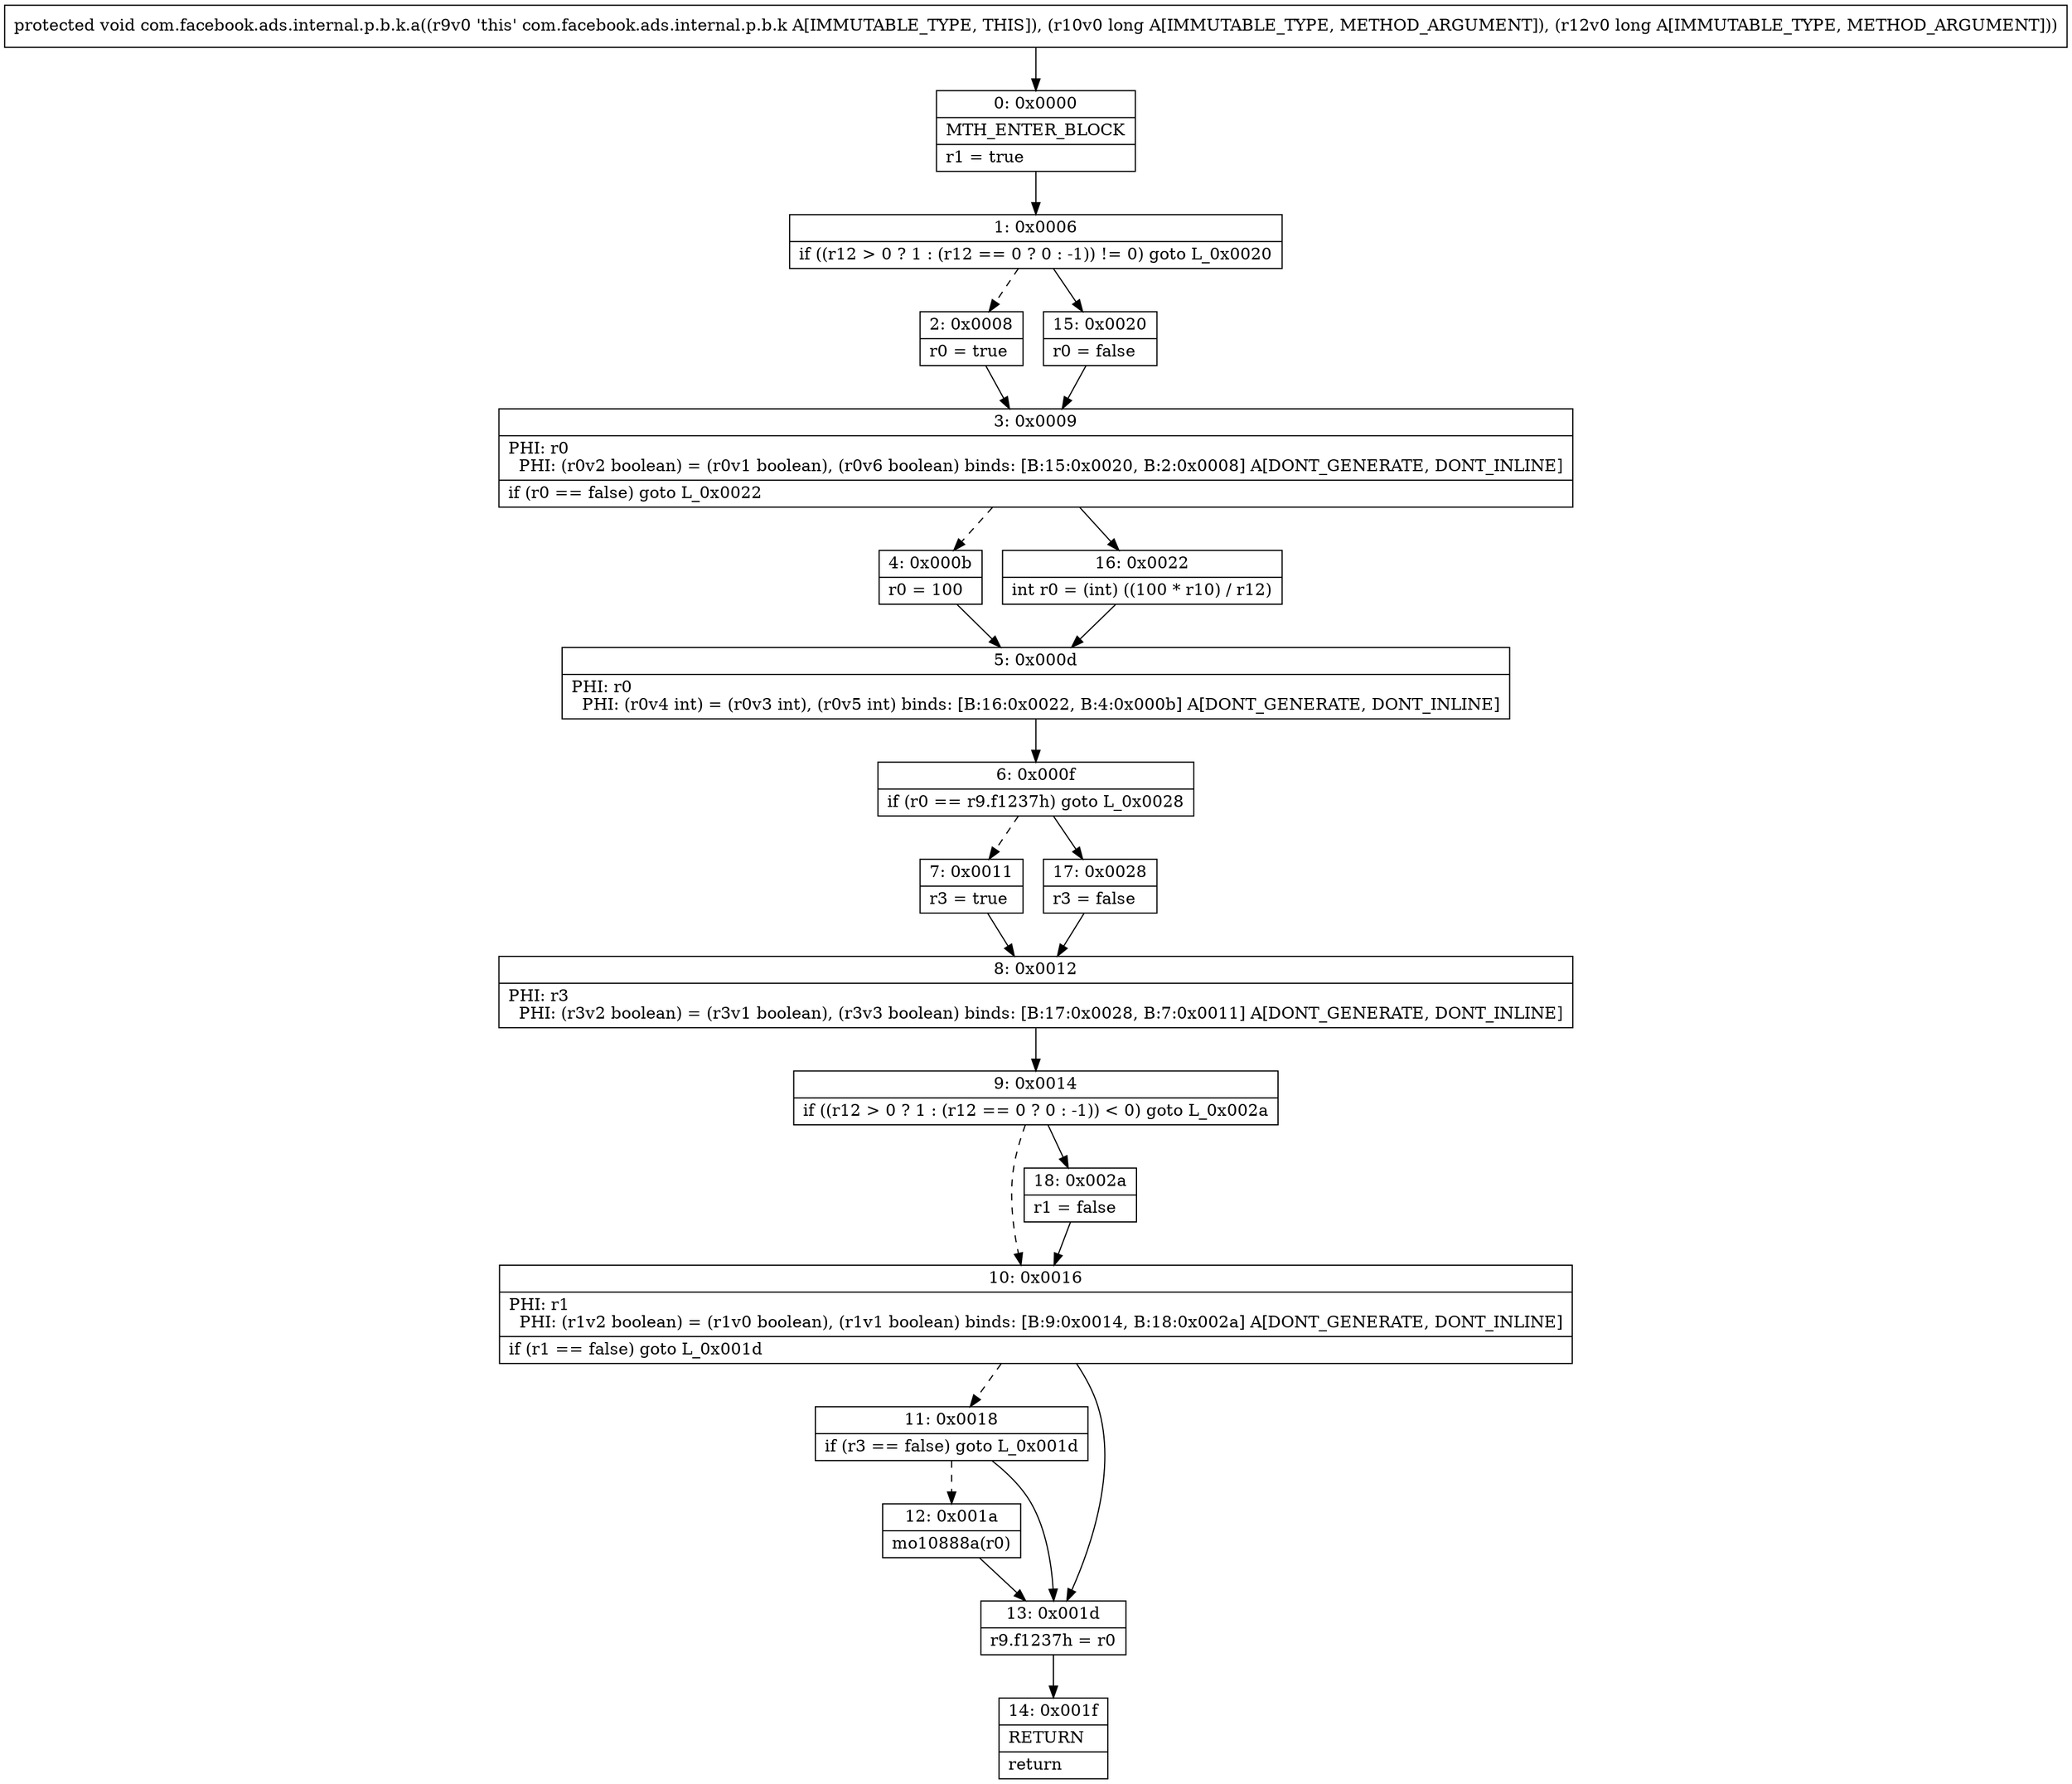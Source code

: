 digraph "CFG forcom.facebook.ads.internal.p.b.k.a(JJ)V" {
Node_0 [shape=record,label="{0\:\ 0x0000|MTH_ENTER_BLOCK\l|r1 = true\l}"];
Node_1 [shape=record,label="{1\:\ 0x0006|if ((r12 \> 0 ? 1 : (r12 == 0 ? 0 : \-1)) != 0) goto L_0x0020\l}"];
Node_2 [shape=record,label="{2\:\ 0x0008|r0 = true\l}"];
Node_3 [shape=record,label="{3\:\ 0x0009|PHI: r0 \l  PHI: (r0v2 boolean) = (r0v1 boolean), (r0v6 boolean) binds: [B:15:0x0020, B:2:0x0008] A[DONT_GENERATE, DONT_INLINE]\l|if (r0 == false) goto L_0x0022\l}"];
Node_4 [shape=record,label="{4\:\ 0x000b|r0 = 100\l}"];
Node_5 [shape=record,label="{5\:\ 0x000d|PHI: r0 \l  PHI: (r0v4 int) = (r0v3 int), (r0v5 int) binds: [B:16:0x0022, B:4:0x000b] A[DONT_GENERATE, DONT_INLINE]\l}"];
Node_6 [shape=record,label="{6\:\ 0x000f|if (r0 == r9.f1237h) goto L_0x0028\l}"];
Node_7 [shape=record,label="{7\:\ 0x0011|r3 = true\l}"];
Node_8 [shape=record,label="{8\:\ 0x0012|PHI: r3 \l  PHI: (r3v2 boolean) = (r3v1 boolean), (r3v3 boolean) binds: [B:17:0x0028, B:7:0x0011] A[DONT_GENERATE, DONT_INLINE]\l}"];
Node_9 [shape=record,label="{9\:\ 0x0014|if ((r12 \> 0 ? 1 : (r12 == 0 ? 0 : \-1)) \< 0) goto L_0x002a\l}"];
Node_10 [shape=record,label="{10\:\ 0x0016|PHI: r1 \l  PHI: (r1v2 boolean) = (r1v0 boolean), (r1v1 boolean) binds: [B:9:0x0014, B:18:0x002a] A[DONT_GENERATE, DONT_INLINE]\l|if (r1 == false) goto L_0x001d\l}"];
Node_11 [shape=record,label="{11\:\ 0x0018|if (r3 == false) goto L_0x001d\l}"];
Node_12 [shape=record,label="{12\:\ 0x001a|mo10888a(r0)\l}"];
Node_13 [shape=record,label="{13\:\ 0x001d|r9.f1237h = r0\l}"];
Node_14 [shape=record,label="{14\:\ 0x001f|RETURN\l|return\l}"];
Node_15 [shape=record,label="{15\:\ 0x0020|r0 = false\l}"];
Node_16 [shape=record,label="{16\:\ 0x0022|int r0 = (int) ((100 * r10) \/ r12)\l}"];
Node_17 [shape=record,label="{17\:\ 0x0028|r3 = false\l}"];
Node_18 [shape=record,label="{18\:\ 0x002a|r1 = false\l}"];
MethodNode[shape=record,label="{protected void com.facebook.ads.internal.p.b.k.a((r9v0 'this' com.facebook.ads.internal.p.b.k A[IMMUTABLE_TYPE, THIS]), (r10v0 long A[IMMUTABLE_TYPE, METHOD_ARGUMENT]), (r12v0 long A[IMMUTABLE_TYPE, METHOD_ARGUMENT])) }"];
MethodNode -> Node_0;
Node_0 -> Node_1;
Node_1 -> Node_2[style=dashed];
Node_1 -> Node_15;
Node_2 -> Node_3;
Node_3 -> Node_4[style=dashed];
Node_3 -> Node_16;
Node_4 -> Node_5;
Node_5 -> Node_6;
Node_6 -> Node_7[style=dashed];
Node_6 -> Node_17;
Node_7 -> Node_8;
Node_8 -> Node_9;
Node_9 -> Node_10[style=dashed];
Node_9 -> Node_18;
Node_10 -> Node_11[style=dashed];
Node_10 -> Node_13;
Node_11 -> Node_12[style=dashed];
Node_11 -> Node_13;
Node_12 -> Node_13;
Node_13 -> Node_14;
Node_15 -> Node_3;
Node_16 -> Node_5;
Node_17 -> Node_8;
Node_18 -> Node_10;
}

